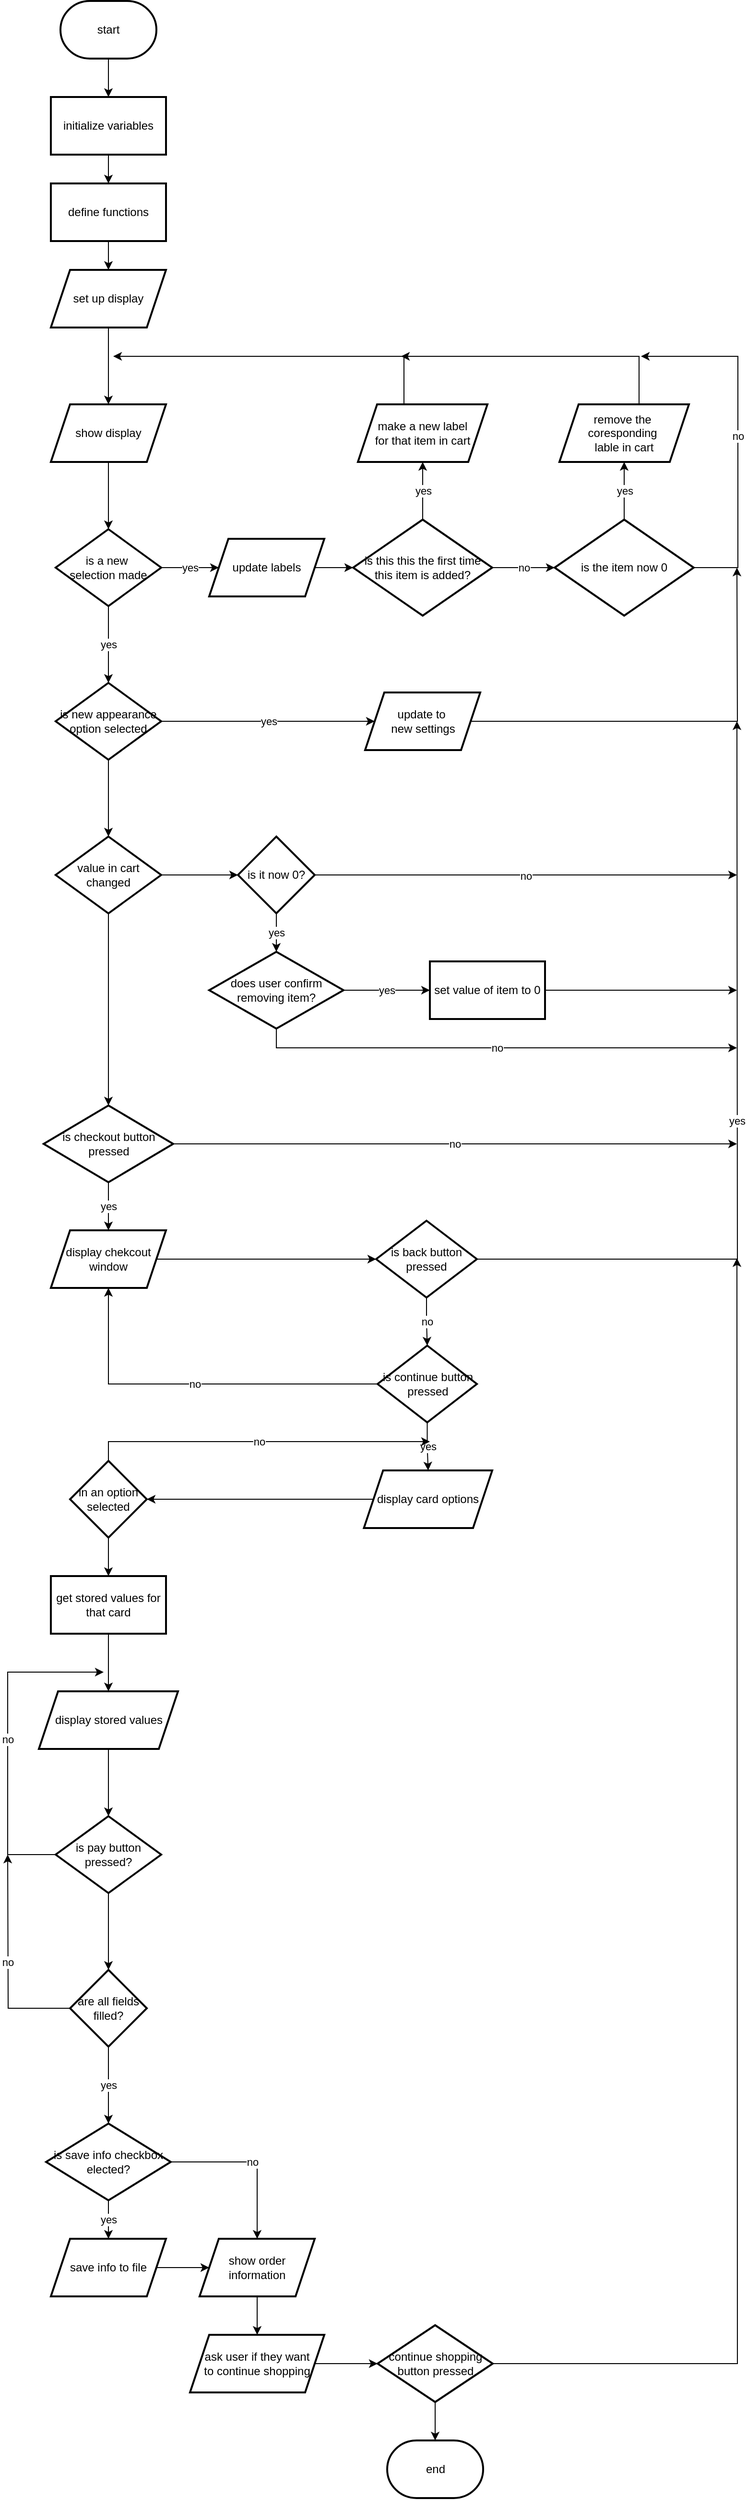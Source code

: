 <mxfile version="24.7.6">
  <diagram id="C5RBs43oDa-KdzZeNtuy" name="Page-1">
    <mxGraphModel dx="1050" dy="577" grid="1" gridSize="10" guides="1" tooltips="1" connect="1" arrows="1" fold="1" page="1" pageScale="1" pageWidth="827" pageHeight="1169" math="0" shadow="0">
      <root>
        <mxCell id="WIyWlLk6GJQsqaUBKTNV-0" />
        <mxCell id="WIyWlLk6GJQsqaUBKTNV-1" parent="WIyWlLk6GJQsqaUBKTNV-0" />
        <mxCell id="tbi-7l_ZZroE0bv09tCr-11" value="" style="edgeStyle=orthogonalEdgeStyle;rounded=0;orthogonalLoop=1;jettySize=auto;html=1;" parent="WIyWlLk6GJQsqaUBKTNV-1" source="tbi-7l_ZZroE0bv09tCr-3" target="tbi-7l_ZZroE0bv09tCr-10" edge="1">
          <mxGeometry relative="1" as="geometry" />
        </mxCell>
        <mxCell id="tbi-7l_ZZroE0bv09tCr-3" value="start" style="strokeWidth=2;html=1;shape=mxgraph.flowchart.terminator;whiteSpace=wrap;" parent="WIyWlLk6GJQsqaUBKTNV-1" vertex="1">
          <mxGeometry x="85" y="10" width="100" height="60" as="geometry" />
        </mxCell>
        <mxCell id="tbi-7l_ZZroE0bv09tCr-4" value="end" style="strokeWidth=2;html=1;shape=mxgraph.flowchart.terminator;whiteSpace=wrap;" parent="WIyWlLk6GJQsqaUBKTNV-1" vertex="1">
          <mxGeometry x="425.51" y="2550" width="100" height="60" as="geometry" />
        </mxCell>
        <mxCell id="tbi-7l_ZZroE0bv09tCr-13" value="" style="edgeStyle=orthogonalEdgeStyle;rounded=0;orthogonalLoop=1;jettySize=auto;html=1;" parent="WIyWlLk6GJQsqaUBKTNV-1" source="tbi-7l_ZZroE0bv09tCr-10" target="tbi-7l_ZZroE0bv09tCr-12" edge="1">
          <mxGeometry relative="1" as="geometry" />
        </mxCell>
        <mxCell id="tbi-7l_ZZroE0bv09tCr-10" value="initialize variables" style="whiteSpace=wrap;html=1;strokeWidth=2;" parent="WIyWlLk6GJQsqaUBKTNV-1" vertex="1">
          <mxGeometry x="75" y="110" width="120" height="60" as="geometry" />
        </mxCell>
        <mxCell id="tbi-7l_ZZroE0bv09tCr-15" value="" style="edgeStyle=orthogonalEdgeStyle;rounded=0;orthogonalLoop=1;jettySize=auto;html=1;" parent="WIyWlLk6GJQsqaUBKTNV-1" source="tbi-7l_ZZroE0bv09tCr-12" target="tbi-7l_ZZroE0bv09tCr-14" edge="1">
          <mxGeometry relative="1" as="geometry" />
        </mxCell>
        <mxCell id="tbi-7l_ZZroE0bv09tCr-12" value="define functions" style="whiteSpace=wrap;html=1;strokeWidth=2;" parent="WIyWlLk6GJQsqaUBKTNV-1" vertex="1">
          <mxGeometry x="75" y="200" width="120" height="60" as="geometry" />
        </mxCell>
        <mxCell id="tbi-7l_ZZroE0bv09tCr-19" value="" style="edgeStyle=orthogonalEdgeStyle;rounded=0;orthogonalLoop=1;jettySize=auto;html=1;" parent="WIyWlLk6GJQsqaUBKTNV-1" source="tbi-7l_ZZroE0bv09tCr-14" target="tbi-7l_ZZroE0bv09tCr-18" edge="1">
          <mxGeometry relative="1" as="geometry" />
        </mxCell>
        <mxCell id="tbi-7l_ZZroE0bv09tCr-14" value="set up display" style="shape=parallelogram;perimeter=parallelogramPerimeter;whiteSpace=wrap;html=1;fixedSize=1;strokeWidth=2;" parent="WIyWlLk6GJQsqaUBKTNV-1" vertex="1">
          <mxGeometry x="75" y="290" width="120" height="60" as="geometry" />
        </mxCell>
        <mxCell id="tbi-7l_ZZroE0bv09tCr-21" value="" style="edgeStyle=orthogonalEdgeStyle;rounded=0;orthogonalLoop=1;jettySize=auto;html=1;" parent="WIyWlLk6GJQsqaUBKTNV-1" source="tbi-7l_ZZroE0bv09tCr-18" target="tbi-7l_ZZroE0bv09tCr-20" edge="1">
          <mxGeometry relative="1" as="geometry" />
        </mxCell>
        <mxCell id="tbi-7l_ZZroE0bv09tCr-18" value="show display" style="shape=parallelogram;perimeter=parallelogramPerimeter;whiteSpace=wrap;html=1;fixedSize=1;strokeWidth=2;" parent="WIyWlLk6GJQsqaUBKTNV-1" vertex="1">
          <mxGeometry x="75" y="430" width="120" height="60" as="geometry" />
        </mxCell>
        <mxCell id="tbi-7l_ZZroE0bv09tCr-23" value="yes" style="edgeStyle=orthogonalEdgeStyle;rounded=0;orthogonalLoop=1;jettySize=auto;html=1;" parent="WIyWlLk6GJQsqaUBKTNV-1" source="tbi-7l_ZZroE0bv09tCr-20" target="tbi-7l_ZZroE0bv09tCr-22" edge="1">
          <mxGeometry relative="1" as="geometry" />
        </mxCell>
        <mxCell id="tbi-7l_ZZroE0bv09tCr-45" value="yes" style="edgeStyle=orthogonalEdgeStyle;rounded=0;orthogonalLoop=1;jettySize=auto;html=1;" parent="WIyWlLk6GJQsqaUBKTNV-1" source="tbi-7l_ZZroE0bv09tCr-20" target="tbi-7l_ZZroE0bv09tCr-44" edge="1">
          <mxGeometry relative="1" as="geometry" />
        </mxCell>
        <mxCell id="tbi-7l_ZZroE0bv09tCr-20" value="&lt;div&gt;is a new&amp;nbsp;&lt;/div&gt;&lt;div&gt;selection made&lt;/div&gt;" style="rhombus;whiteSpace=wrap;html=1;strokeWidth=2;" parent="WIyWlLk6GJQsqaUBKTNV-1" vertex="1">
          <mxGeometry x="80" y="560" width="110" height="80" as="geometry" />
        </mxCell>
        <mxCell id="tbi-7l_ZZroE0bv09tCr-25" value="" style="edgeStyle=orthogonalEdgeStyle;rounded=0;orthogonalLoop=1;jettySize=auto;html=1;" parent="WIyWlLk6GJQsqaUBKTNV-1" source="tbi-7l_ZZroE0bv09tCr-22" target="tbi-7l_ZZroE0bv09tCr-24" edge="1">
          <mxGeometry relative="1" as="geometry" />
        </mxCell>
        <mxCell id="tbi-7l_ZZroE0bv09tCr-22" value="update labels" style="shape=parallelogram;perimeter=parallelogramPerimeter;whiteSpace=wrap;html=1;fixedSize=1;strokeWidth=2;" parent="WIyWlLk6GJQsqaUBKTNV-1" vertex="1">
          <mxGeometry x="240" y="570" width="120" height="60" as="geometry" />
        </mxCell>
        <mxCell id="tbi-7l_ZZroE0bv09tCr-26" value="yes" style="edgeStyle=orthogonalEdgeStyle;rounded=0;orthogonalLoop=1;jettySize=auto;html=1;entryX=0.5;entryY=1;entryDx=0;entryDy=0;" parent="WIyWlLk6GJQsqaUBKTNV-1" source="tbi-7l_ZZroE0bv09tCr-24" target="tbi-7l_ZZroE0bv09tCr-29" edge="1">
          <mxGeometry relative="1" as="geometry">
            <mxPoint x="462.5" y="490" as="targetPoint" />
          </mxGeometry>
        </mxCell>
        <mxCell id="tbi-7l_ZZroE0bv09tCr-42" value="no" style="edgeStyle=orthogonalEdgeStyle;rounded=0;orthogonalLoop=1;jettySize=auto;html=1;" parent="WIyWlLk6GJQsqaUBKTNV-1" source="tbi-7l_ZZroE0bv09tCr-24" target="tbi-7l_ZZroE0bv09tCr-31" edge="1">
          <mxGeometry relative="1" as="geometry" />
        </mxCell>
        <mxCell id="tbi-7l_ZZroE0bv09tCr-24" value="&lt;div&gt;is this this the first time&lt;/div&gt;&lt;div&gt;this item is added?&lt;br&gt;&lt;/div&gt;" style="rhombus;whiteSpace=wrap;html=1;strokeWidth=2;" parent="WIyWlLk6GJQsqaUBKTNV-1" vertex="1">
          <mxGeometry x="390" y="550" width="145" height="100" as="geometry" />
        </mxCell>
        <mxCell id="tbi-7l_ZZroE0bv09tCr-36" style="edgeStyle=orthogonalEdgeStyle;rounded=0;orthogonalLoop=1;jettySize=auto;html=1;" parent="WIyWlLk6GJQsqaUBKTNV-1" source="tbi-7l_ZZroE0bv09tCr-29" edge="1">
          <mxGeometry relative="1" as="geometry">
            <mxPoint x="140" y="380" as="targetPoint" />
            <Array as="points">
              <mxPoint x="443" y="380" />
            </Array>
          </mxGeometry>
        </mxCell>
        <mxCell id="tbi-7l_ZZroE0bv09tCr-29" value="&lt;div&gt;make a new label&lt;/div&gt;&lt;div&gt;for that item in cart&lt;/div&gt;" style="shape=parallelogram;perimeter=parallelogramPerimeter;whiteSpace=wrap;html=1;fixedSize=1;strokeWidth=2;" parent="WIyWlLk6GJQsqaUBKTNV-1" vertex="1">
          <mxGeometry x="395" y="430" width="135" height="60" as="geometry" />
        </mxCell>
        <mxCell id="tbi-7l_ZZroE0bv09tCr-35" value="yes" style="edgeStyle=orthogonalEdgeStyle;rounded=0;orthogonalLoop=1;jettySize=auto;html=1;" parent="WIyWlLk6GJQsqaUBKTNV-1" source="tbi-7l_ZZroE0bv09tCr-31" target="tbi-7l_ZZroE0bv09tCr-33" edge="1">
          <mxGeometry relative="1" as="geometry" />
        </mxCell>
        <mxCell id="tbi-7l_ZZroE0bv09tCr-43" value="no" style="edgeStyle=orthogonalEdgeStyle;rounded=0;orthogonalLoop=1;jettySize=auto;html=1;" parent="WIyWlLk6GJQsqaUBKTNV-1" source="tbi-7l_ZZroE0bv09tCr-31" edge="1">
          <mxGeometry relative="1" as="geometry">
            <mxPoint x="690" y="380" as="targetPoint" />
            <Array as="points">
              <mxPoint x="791" y="600" />
            </Array>
          </mxGeometry>
        </mxCell>
        <mxCell id="tbi-7l_ZZroE0bv09tCr-31" value="is the item now 0" style="rhombus;whiteSpace=wrap;html=1;strokeWidth=2;" parent="WIyWlLk6GJQsqaUBKTNV-1" vertex="1">
          <mxGeometry x="600" y="550" width="145" height="100" as="geometry" />
        </mxCell>
        <mxCell id="tbi-7l_ZZroE0bv09tCr-37" style="edgeStyle=orthogonalEdgeStyle;rounded=0;orthogonalLoop=1;jettySize=auto;html=1;" parent="WIyWlLk6GJQsqaUBKTNV-1" source="tbi-7l_ZZroE0bv09tCr-33" edge="1">
          <mxGeometry relative="1" as="geometry">
            <mxPoint x="440" y="380" as="targetPoint" />
            <Array as="points">
              <mxPoint x="688" y="380" />
            </Array>
          </mxGeometry>
        </mxCell>
        <mxCell id="tbi-7l_ZZroE0bv09tCr-33" value="&lt;div&gt;remove the&amp;nbsp;&lt;/div&gt;&lt;div&gt;coresponding&amp;nbsp;&lt;/div&gt;&lt;div&gt;lable in cart&lt;/div&gt;" style="shape=parallelogram;perimeter=parallelogramPerimeter;whiteSpace=wrap;html=1;fixedSize=1;strokeWidth=2;" parent="WIyWlLk6GJQsqaUBKTNV-1" vertex="1">
          <mxGeometry x="605" y="430" width="135" height="60" as="geometry" />
        </mxCell>
        <mxCell id="tbi-7l_ZZroE0bv09tCr-47" value="yes" style="edgeStyle=orthogonalEdgeStyle;rounded=0;orthogonalLoop=1;jettySize=auto;html=1;" parent="WIyWlLk6GJQsqaUBKTNV-1" source="tbi-7l_ZZroE0bv09tCr-44" target="tbi-7l_ZZroE0bv09tCr-46" edge="1">
          <mxGeometry relative="1" as="geometry" />
        </mxCell>
        <mxCell id="N3W_Gy4rtvoR1KiNLgWO-1" value="" style="edgeStyle=orthogonalEdgeStyle;rounded=0;orthogonalLoop=1;jettySize=auto;html=1;" edge="1" parent="WIyWlLk6GJQsqaUBKTNV-1" source="tbi-7l_ZZroE0bv09tCr-44" target="N3W_Gy4rtvoR1KiNLgWO-0">
          <mxGeometry relative="1" as="geometry" />
        </mxCell>
        <mxCell id="tbi-7l_ZZroE0bv09tCr-44" value="is new appearance option selected" style="rhombus;whiteSpace=wrap;html=1;strokeWidth=2;" parent="WIyWlLk6GJQsqaUBKTNV-1" vertex="1">
          <mxGeometry x="80" y="720" width="110" height="80" as="geometry" />
        </mxCell>
        <mxCell id="tbi-7l_ZZroE0bv09tCr-48" style="edgeStyle=orthogonalEdgeStyle;rounded=0;orthogonalLoop=1;jettySize=auto;html=1;" parent="WIyWlLk6GJQsqaUBKTNV-1" source="tbi-7l_ZZroE0bv09tCr-46" edge="1">
          <mxGeometry relative="1" as="geometry">
            <mxPoint x="790" y="600" as="targetPoint" />
          </mxGeometry>
        </mxCell>
        <mxCell id="tbi-7l_ZZroE0bv09tCr-46" value="&lt;div&gt;update to&amp;nbsp;&lt;/div&gt;&lt;div&gt;new settings&lt;/div&gt;" style="shape=parallelogram;perimeter=parallelogramPerimeter;whiteSpace=wrap;html=1;fixedSize=1;strokeWidth=2;" parent="WIyWlLk6GJQsqaUBKTNV-1" vertex="1">
          <mxGeometry x="402.5" y="730" width="120" height="60" as="geometry" />
        </mxCell>
        <mxCell id="tbi-7l_ZZroE0bv09tCr-52" value="yes" style="edgeStyle=orthogonalEdgeStyle;rounded=0;orthogonalLoop=1;jettySize=auto;html=1;" parent="WIyWlLk6GJQsqaUBKTNV-1" source="tbi-7l_ZZroE0bv09tCr-49" target="tbi-7l_ZZroE0bv09tCr-51" edge="1">
          <mxGeometry relative="1" as="geometry" />
        </mxCell>
        <mxCell id="tbi-7l_ZZroE0bv09tCr-58" value="no" style="edgeStyle=orthogonalEdgeStyle;rounded=0;orthogonalLoop=1;jettySize=auto;html=1;" parent="WIyWlLk6GJQsqaUBKTNV-1" source="tbi-7l_ZZroE0bv09tCr-49" edge="1">
          <mxGeometry relative="1" as="geometry">
            <mxPoint x="790" y="1200" as="targetPoint" />
          </mxGeometry>
        </mxCell>
        <mxCell id="tbi-7l_ZZroE0bv09tCr-49" value="is checkout button pressed" style="rhombus;whiteSpace=wrap;html=1;strokeWidth=2;" parent="WIyWlLk6GJQsqaUBKTNV-1" vertex="1">
          <mxGeometry x="67.5" y="1160" width="135" height="80" as="geometry" />
        </mxCell>
        <mxCell id="tbi-7l_ZZroE0bv09tCr-56" value="" style="edgeStyle=orthogonalEdgeStyle;rounded=0;orthogonalLoop=1;jettySize=auto;html=1;" parent="WIyWlLk6GJQsqaUBKTNV-1" source="tbi-7l_ZZroE0bv09tCr-51" target="tbi-7l_ZZroE0bv09tCr-55" edge="1">
          <mxGeometry relative="1" as="geometry" />
        </mxCell>
        <mxCell id="tbi-7l_ZZroE0bv09tCr-51" value="display chekcout window" style="shape=parallelogram;perimeter=parallelogramPerimeter;whiteSpace=wrap;html=1;fixedSize=1;strokeWidth=2;" parent="WIyWlLk6GJQsqaUBKTNV-1" vertex="1">
          <mxGeometry x="75" y="1290" width="120" height="60" as="geometry" />
        </mxCell>
        <mxCell id="tbi-7l_ZZroE0bv09tCr-57" value="yes" style="edgeStyle=orthogonalEdgeStyle;rounded=0;orthogonalLoop=1;jettySize=auto;html=1;" parent="WIyWlLk6GJQsqaUBKTNV-1" source="tbi-7l_ZZroE0bv09tCr-55" edge="1">
          <mxGeometry relative="1" as="geometry">
            <mxPoint x="790" y="760" as="targetPoint" />
          </mxGeometry>
        </mxCell>
        <mxCell id="tbi-7l_ZZroE0bv09tCr-60" value="no" style="edgeStyle=orthogonalEdgeStyle;rounded=0;orthogonalLoop=1;jettySize=auto;html=1;" parent="WIyWlLk6GJQsqaUBKTNV-1" source="tbi-7l_ZZroE0bv09tCr-55" target="tbi-7l_ZZroE0bv09tCr-59" edge="1">
          <mxGeometry relative="1" as="geometry" />
        </mxCell>
        <mxCell id="tbi-7l_ZZroE0bv09tCr-55" value="is back button pressed" style="rhombus;whiteSpace=wrap;html=1;strokeWidth=2;" parent="WIyWlLk6GJQsqaUBKTNV-1" vertex="1">
          <mxGeometry x="414" y="1280" width="105" height="80" as="geometry" />
        </mxCell>
        <mxCell id="tbi-7l_ZZroE0bv09tCr-62" value="yes" style="edgeStyle=orthogonalEdgeStyle;rounded=0;orthogonalLoop=1;jettySize=auto;html=1;" parent="WIyWlLk6GJQsqaUBKTNV-1" source="tbi-7l_ZZroE0bv09tCr-59" target="tbi-7l_ZZroE0bv09tCr-61" edge="1">
          <mxGeometry relative="1" as="geometry" />
        </mxCell>
        <mxCell id="tbi-7l_ZZroE0bv09tCr-63" value="no" style="edgeStyle=orthogonalEdgeStyle;rounded=0;orthogonalLoop=1;jettySize=auto;html=1;entryX=0.5;entryY=1;entryDx=0;entryDy=0;" parent="WIyWlLk6GJQsqaUBKTNV-1" source="tbi-7l_ZZroE0bv09tCr-59" target="tbi-7l_ZZroE0bv09tCr-51" edge="1">
          <mxGeometry relative="1" as="geometry" />
        </mxCell>
        <mxCell id="tbi-7l_ZZroE0bv09tCr-59" value="is continue button pressed" style="rhombus;whiteSpace=wrap;html=1;strokeWidth=2;" parent="WIyWlLk6GJQsqaUBKTNV-1" vertex="1">
          <mxGeometry x="415.5" y="1410" width="103.5" height="80" as="geometry" />
        </mxCell>
        <mxCell id="tbi-7l_ZZroE0bv09tCr-65" value="" style="edgeStyle=orthogonalEdgeStyle;rounded=0;orthogonalLoop=1;jettySize=auto;html=1;" parent="WIyWlLk6GJQsqaUBKTNV-1" source="tbi-7l_ZZroE0bv09tCr-61" target="tbi-7l_ZZroE0bv09tCr-64" edge="1">
          <mxGeometry relative="1" as="geometry" />
        </mxCell>
        <mxCell id="tbi-7l_ZZroE0bv09tCr-61" value="display card options" style="shape=parallelogram;perimeter=parallelogramPerimeter;whiteSpace=wrap;html=1;fixedSize=1;strokeWidth=2;" parent="WIyWlLk6GJQsqaUBKTNV-1" vertex="1">
          <mxGeometry x="401.25" y="1540" width="133.75" height="60" as="geometry" />
        </mxCell>
        <mxCell id="tbi-7l_ZZroE0bv09tCr-66" value="no" style="edgeStyle=orthogonalEdgeStyle;rounded=0;orthogonalLoop=1;jettySize=auto;html=1;" parent="WIyWlLk6GJQsqaUBKTNV-1" source="tbi-7l_ZZroE0bv09tCr-64" edge="1">
          <mxGeometry relative="1" as="geometry">
            <mxPoint x="470" y="1510" as="targetPoint" />
            <Array as="points">
              <mxPoint x="135" y="1510" />
              <mxPoint x="410" y="1510" />
            </Array>
          </mxGeometry>
        </mxCell>
        <mxCell id="tbi-7l_ZZroE0bv09tCr-70" value="" style="edgeStyle=orthogonalEdgeStyle;rounded=0;orthogonalLoop=1;jettySize=auto;html=1;" parent="WIyWlLk6GJQsqaUBKTNV-1" source="tbi-7l_ZZroE0bv09tCr-64" target="tbi-7l_ZZroE0bv09tCr-69" edge="1">
          <mxGeometry relative="1" as="geometry" />
        </mxCell>
        <mxCell id="tbi-7l_ZZroE0bv09tCr-64" value="in an option selected" style="rhombus;whiteSpace=wrap;html=1;strokeWidth=2;" parent="WIyWlLk6GJQsqaUBKTNV-1" vertex="1">
          <mxGeometry x="95.005" y="1530" width="80" height="80" as="geometry" />
        </mxCell>
        <mxCell id="tbi-7l_ZZroE0bv09tCr-72" value="" style="edgeStyle=orthogonalEdgeStyle;rounded=0;orthogonalLoop=1;jettySize=auto;html=1;" parent="WIyWlLk6GJQsqaUBKTNV-1" source="tbi-7l_ZZroE0bv09tCr-69" target="tbi-7l_ZZroE0bv09tCr-71" edge="1">
          <mxGeometry relative="1" as="geometry" />
        </mxCell>
        <mxCell id="tbi-7l_ZZroE0bv09tCr-69" value="get stored values for that card" style="whiteSpace=wrap;html=1;strokeWidth=2;" parent="WIyWlLk6GJQsqaUBKTNV-1" vertex="1">
          <mxGeometry x="75.005" y="1650" width="120" height="60" as="geometry" />
        </mxCell>
        <mxCell id="tbi-7l_ZZroE0bv09tCr-74" value="" style="edgeStyle=orthogonalEdgeStyle;rounded=0;orthogonalLoop=1;jettySize=auto;html=1;" parent="WIyWlLk6GJQsqaUBKTNV-1" source="tbi-7l_ZZroE0bv09tCr-71" target="tbi-7l_ZZroE0bv09tCr-73" edge="1">
          <mxGeometry relative="1" as="geometry" />
        </mxCell>
        <mxCell id="tbi-7l_ZZroE0bv09tCr-71" value="display stored values" style="shape=parallelogram;perimeter=parallelogramPerimeter;whiteSpace=wrap;html=1;fixedSize=1;strokeWidth=2;" parent="WIyWlLk6GJQsqaUBKTNV-1" vertex="1">
          <mxGeometry x="62.51" y="1770" width="145" height="60" as="geometry" />
        </mxCell>
        <mxCell id="tbi-7l_ZZroE0bv09tCr-75" value="no" style="edgeStyle=orthogonalEdgeStyle;rounded=0;orthogonalLoop=1;jettySize=auto;html=1;" parent="WIyWlLk6GJQsqaUBKTNV-1" source="tbi-7l_ZZroE0bv09tCr-73" edge="1">
          <mxGeometry relative="1" as="geometry">
            <mxPoint x="130" y="1750" as="targetPoint" />
            <Array as="points">
              <mxPoint x="30" y="1940" />
              <mxPoint x="30" y="1750" />
            </Array>
          </mxGeometry>
        </mxCell>
        <mxCell id="tbi-7l_ZZroE0bv09tCr-77" value="" style="edgeStyle=orthogonalEdgeStyle;rounded=0;orthogonalLoop=1;jettySize=auto;html=1;" parent="WIyWlLk6GJQsqaUBKTNV-1" source="tbi-7l_ZZroE0bv09tCr-73" target="tbi-7l_ZZroE0bv09tCr-76" edge="1">
          <mxGeometry relative="1" as="geometry" />
        </mxCell>
        <mxCell id="tbi-7l_ZZroE0bv09tCr-73" value="is pay button pressed?" style="rhombus;whiteSpace=wrap;html=1;strokeWidth=2;" parent="WIyWlLk6GJQsqaUBKTNV-1" vertex="1">
          <mxGeometry x="80.02" y="1900" width="109.98" height="80" as="geometry" />
        </mxCell>
        <mxCell id="tbi-7l_ZZroE0bv09tCr-78" value="no" style="edgeStyle=orthogonalEdgeStyle;rounded=0;orthogonalLoop=1;jettySize=auto;html=1;" parent="WIyWlLk6GJQsqaUBKTNV-1" source="tbi-7l_ZZroE0bv09tCr-76" edge="1">
          <mxGeometry relative="1" as="geometry">
            <mxPoint x="30" y="1940" as="targetPoint" />
          </mxGeometry>
        </mxCell>
        <mxCell id="tbi-7l_ZZroE0bv09tCr-80" value="yes" style="edgeStyle=orthogonalEdgeStyle;rounded=0;orthogonalLoop=1;jettySize=auto;html=1;" parent="WIyWlLk6GJQsqaUBKTNV-1" source="tbi-7l_ZZroE0bv09tCr-76" target="tbi-7l_ZZroE0bv09tCr-79" edge="1">
          <mxGeometry relative="1" as="geometry" />
        </mxCell>
        <mxCell id="tbi-7l_ZZroE0bv09tCr-76" value="are all fields filled?" style="rhombus;whiteSpace=wrap;html=1;strokeWidth=2;" parent="WIyWlLk6GJQsqaUBKTNV-1" vertex="1">
          <mxGeometry x="95.01" y="2060" width="80" height="80" as="geometry" />
        </mxCell>
        <mxCell id="tbi-7l_ZZroE0bv09tCr-83" value="yes" style="edgeStyle=orthogonalEdgeStyle;rounded=0;orthogonalLoop=1;jettySize=auto;html=1;" parent="WIyWlLk6GJQsqaUBKTNV-1" source="tbi-7l_ZZroE0bv09tCr-79" target="tbi-7l_ZZroE0bv09tCr-82" edge="1">
          <mxGeometry relative="1" as="geometry" />
        </mxCell>
        <mxCell id="tbi-7l_ZZroE0bv09tCr-94" value="no" style="edgeStyle=orthogonalEdgeStyle;rounded=0;orthogonalLoop=1;jettySize=auto;html=1;entryX=0.5;entryY=0;entryDx=0;entryDy=0;" parent="WIyWlLk6GJQsqaUBKTNV-1" source="tbi-7l_ZZroE0bv09tCr-79" target="tbi-7l_ZZroE0bv09tCr-84" edge="1">
          <mxGeometry relative="1" as="geometry" />
        </mxCell>
        <mxCell id="tbi-7l_ZZroE0bv09tCr-79" value="is save info checkbox elected?" style="rhombus;whiteSpace=wrap;html=1;strokeWidth=2;" parent="WIyWlLk6GJQsqaUBKTNV-1" vertex="1">
          <mxGeometry x="70.02" y="2220" width="129.98" height="80" as="geometry" />
        </mxCell>
        <mxCell id="tbi-7l_ZZroE0bv09tCr-85" value="" style="edgeStyle=orthogonalEdgeStyle;rounded=0;orthogonalLoop=1;jettySize=auto;html=1;" parent="WIyWlLk6GJQsqaUBKTNV-1" source="tbi-7l_ZZroE0bv09tCr-82" target="tbi-7l_ZZroE0bv09tCr-84" edge="1">
          <mxGeometry relative="1" as="geometry" />
        </mxCell>
        <mxCell id="tbi-7l_ZZroE0bv09tCr-82" value="save info to file" style="shape=parallelogram;perimeter=parallelogramPerimeter;whiteSpace=wrap;html=1;fixedSize=1;strokeWidth=2;" parent="WIyWlLk6GJQsqaUBKTNV-1" vertex="1">
          <mxGeometry x="75.0" y="2340" width="120" height="60" as="geometry" />
        </mxCell>
        <mxCell id="tbi-7l_ZZroE0bv09tCr-89" value="" style="edgeStyle=orthogonalEdgeStyle;rounded=0;orthogonalLoop=1;jettySize=auto;html=1;" parent="WIyWlLk6GJQsqaUBKTNV-1" source="tbi-7l_ZZroE0bv09tCr-84" target="tbi-7l_ZZroE0bv09tCr-88" edge="1">
          <mxGeometry relative="1" as="geometry" />
        </mxCell>
        <mxCell id="tbi-7l_ZZroE0bv09tCr-84" value="show order information" style="shape=parallelogram;perimeter=parallelogramPerimeter;whiteSpace=wrap;html=1;fixedSize=1;strokeWidth=2;" parent="WIyWlLk6GJQsqaUBKTNV-1" vertex="1">
          <mxGeometry x="230.01" y="2340" width="120" height="60" as="geometry" />
        </mxCell>
        <mxCell id="tbi-7l_ZZroE0bv09tCr-91" value="" style="edgeStyle=orthogonalEdgeStyle;rounded=0;orthogonalLoop=1;jettySize=auto;html=1;" parent="WIyWlLk6GJQsqaUBKTNV-1" source="tbi-7l_ZZroE0bv09tCr-88" target="tbi-7l_ZZroE0bv09tCr-90" edge="1">
          <mxGeometry relative="1" as="geometry" />
        </mxCell>
        <mxCell id="tbi-7l_ZZroE0bv09tCr-88" value="&lt;div&gt;ask user if they want&lt;/div&gt;&lt;div&gt;to continue shopping&lt;/div&gt;" style="shape=parallelogram;perimeter=parallelogramPerimeter;whiteSpace=wrap;html=1;fixedSize=1;strokeWidth=2;" parent="WIyWlLk6GJQsqaUBKTNV-1" vertex="1">
          <mxGeometry x="220.02" y="2440" width="139.98" height="60" as="geometry" />
        </mxCell>
        <mxCell id="tbi-7l_ZZroE0bv09tCr-92" style="edgeStyle=orthogonalEdgeStyle;rounded=0;orthogonalLoop=1;jettySize=auto;html=1;" parent="WIyWlLk6GJQsqaUBKTNV-1" source="tbi-7l_ZZroE0bv09tCr-90" edge="1">
          <mxGeometry relative="1" as="geometry">
            <mxPoint x="790" y="1319" as="targetPoint" />
          </mxGeometry>
        </mxCell>
        <mxCell id="tbi-7l_ZZroE0bv09tCr-93" value="" style="edgeStyle=orthogonalEdgeStyle;rounded=0;orthogonalLoop=1;jettySize=auto;html=1;" parent="WIyWlLk6GJQsqaUBKTNV-1" source="tbi-7l_ZZroE0bv09tCr-90" target="tbi-7l_ZZroE0bv09tCr-4" edge="1">
          <mxGeometry relative="1" as="geometry" />
        </mxCell>
        <mxCell id="tbi-7l_ZZroE0bv09tCr-90" value="continue shopping button pressed" style="rhombus;whiteSpace=wrap;html=1;strokeWidth=2;" parent="WIyWlLk6GJQsqaUBKTNV-1" vertex="1">
          <mxGeometry x="415.5" y="2430" width="120.02" height="80" as="geometry" />
        </mxCell>
        <mxCell id="N3W_Gy4rtvoR1KiNLgWO-2" style="edgeStyle=orthogonalEdgeStyle;rounded=0;orthogonalLoop=1;jettySize=auto;html=1;entryX=0.5;entryY=0;entryDx=0;entryDy=0;" edge="1" parent="WIyWlLk6GJQsqaUBKTNV-1" source="N3W_Gy4rtvoR1KiNLgWO-0" target="tbi-7l_ZZroE0bv09tCr-49">
          <mxGeometry relative="1" as="geometry" />
        </mxCell>
        <mxCell id="N3W_Gy4rtvoR1KiNLgWO-4" value="" style="edgeStyle=orthogonalEdgeStyle;rounded=0;orthogonalLoop=1;jettySize=auto;html=1;" edge="1" parent="WIyWlLk6GJQsqaUBKTNV-1" source="N3W_Gy4rtvoR1KiNLgWO-0" target="N3W_Gy4rtvoR1KiNLgWO-3">
          <mxGeometry relative="1" as="geometry" />
        </mxCell>
        <mxCell id="N3W_Gy4rtvoR1KiNLgWO-0" value="value in cart changed" style="rhombus;whiteSpace=wrap;html=1;strokeWidth=2;" vertex="1" parent="WIyWlLk6GJQsqaUBKTNV-1">
          <mxGeometry x="80" y="880" width="110" height="80" as="geometry" />
        </mxCell>
        <mxCell id="N3W_Gy4rtvoR1KiNLgWO-5" value="no" style="edgeStyle=orthogonalEdgeStyle;rounded=0;orthogonalLoop=1;jettySize=auto;html=1;" edge="1" parent="WIyWlLk6GJQsqaUBKTNV-1" source="N3W_Gy4rtvoR1KiNLgWO-3">
          <mxGeometry relative="1" as="geometry">
            <mxPoint x="790" y="920" as="targetPoint" />
          </mxGeometry>
        </mxCell>
        <mxCell id="N3W_Gy4rtvoR1KiNLgWO-7" value="yes" style="edgeStyle=orthogonalEdgeStyle;rounded=0;orthogonalLoop=1;jettySize=auto;html=1;" edge="1" parent="WIyWlLk6GJQsqaUBKTNV-1" source="N3W_Gy4rtvoR1KiNLgWO-3" target="N3W_Gy4rtvoR1KiNLgWO-6">
          <mxGeometry relative="1" as="geometry" />
        </mxCell>
        <mxCell id="N3W_Gy4rtvoR1KiNLgWO-3" value="is it now 0?" style="rhombus;whiteSpace=wrap;html=1;strokeWidth=2;" vertex="1" parent="WIyWlLk6GJQsqaUBKTNV-1">
          <mxGeometry x="270" y="880" width="80" height="80" as="geometry" />
        </mxCell>
        <mxCell id="N3W_Gy4rtvoR1KiNLgWO-8" value="no" style="edgeStyle=orthogonalEdgeStyle;rounded=0;orthogonalLoop=1;jettySize=auto;html=1;" edge="1" parent="WIyWlLk6GJQsqaUBKTNV-1" source="N3W_Gy4rtvoR1KiNLgWO-6">
          <mxGeometry relative="1" as="geometry">
            <mxPoint x="790" y="1100" as="targetPoint" />
            <Array as="points">
              <mxPoint x="310" y="1100" />
            </Array>
          </mxGeometry>
        </mxCell>
        <mxCell id="N3W_Gy4rtvoR1KiNLgWO-11" value="yes" style="edgeStyle=orthogonalEdgeStyle;rounded=0;orthogonalLoop=1;jettySize=auto;html=1;" edge="1" parent="WIyWlLk6GJQsqaUBKTNV-1" source="N3W_Gy4rtvoR1KiNLgWO-6" target="N3W_Gy4rtvoR1KiNLgWO-10">
          <mxGeometry relative="1" as="geometry" />
        </mxCell>
        <mxCell id="N3W_Gy4rtvoR1KiNLgWO-6" value="does user confirm removing item?" style="rhombus;whiteSpace=wrap;html=1;strokeWidth=2;" vertex="1" parent="WIyWlLk6GJQsqaUBKTNV-1">
          <mxGeometry x="240" y="1000" width="140" height="80" as="geometry" />
        </mxCell>
        <mxCell id="N3W_Gy4rtvoR1KiNLgWO-12" style="edgeStyle=orthogonalEdgeStyle;rounded=0;orthogonalLoop=1;jettySize=auto;html=1;" edge="1" parent="WIyWlLk6GJQsqaUBKTNV-1" source="N3W_Gy4rtvoR1KiNLgWO-10">
          <mxGeometry relative="1" as="geometry">
            <mxPoint x="790" y="1040" as="targetPoint" />
          </mxGeometry>
        </mxCell>
        <mxCell id="N3W_Gy4rtvoR1KiNLgWO-10" value="set value of item to 0" style="whiteSpace=wrap;html=1;strokeWidth=2;" vertex="1" parent="WIyWlLk6GJQsqaUBKTNV-1">
          <mxGeometry x="470" y="1010" width="120" height="60" as="geometry" />
        </mxCell>
      </root>
    </mxGraphModel>
  </diagram>
</mxfile>
